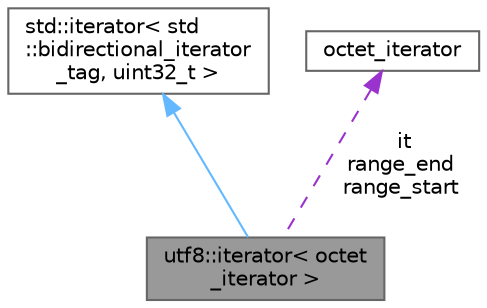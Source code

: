 digraph "utf8::iterator&lt; octet_iterator &gt;"
{
 // INTERACTIVE_SVG=YES
 // LATEX_PDF_SIZE
  bgcolor="transparent";
  edge [fontname=Helvetica,fontsize=10,labelfontname=Helvetica,labelfontsize=10];
  node [fontname=Helvetica,fontsize=10,shape=box,height=0.2,width=0.4];
  Node1 [label="utf8::iterator\< octet\l_iterator \>",height=0.2,width=0.4,color="gray40", fillcolor="grey60", style="filled", fontcolor="black",tooltip=" "];
  Node2 -> Node1 [dir="back",color="steelblue1",style="solid"];
  Node2 [label="std::iterator\< std\l::bidirectional_iterator\l_tag, uint32_t \>",height=0.2,width=0.4,color="gray40", fillcolor="white", style="filled",tooltip=" "];
  Node3 -> Node1 [dir="back",color="darkorchid3",style="dashed",label=" it\nrange_end\nrange_start" ];
  Node3 [label="octet_iterator",height=0.2,width=0.4,color="gray40", fillcolor="white", style="filled",tooltip=" "];
}
